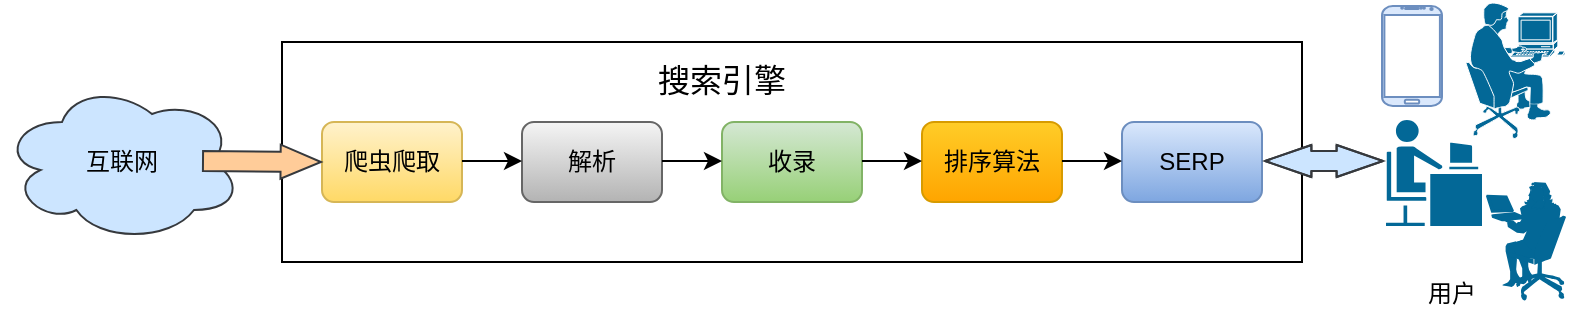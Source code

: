 <mxfile version="21.6.8" type="github">
  <diagram name="第 1 页" id="CiiBRZctD_MiHNb_AMjR">
    <mxGraphModel dx="985" dy="536" grid="1" gridSize="10" guides="1" tooltips="1" connect="1" arrows="1" fold="1" page="1" pageScale="1" pageWidth="827" pageHeight="1169" math="0" shadow="0">
      <root>
        <mxCell id="0" />
        <mxCell id="1" parent="0" />
        <mxCell id="A4mq102dQQTEhhLru-mC-1" value="互联网" style="ellipse;shape=cloud;whiteSpace=wrap;html=1;fillColor=#cce5ff;strokeColor=#36393d;" parent="1" vertex="1">
          <mxGeometry x="10" y="210" width="120" height="80" as="geometry" />
        </mxCell>
        <mxCell id="A4mq102dQQTEhhLru-mC-2" value="" style="rounded=0;whiteSpace=wrap;html=1;" parent="1" vertex="1">
          <mxGeometry x="150" y="190" width="510" height="110" as="geometry" />
        </mxCell>
        <mxCell id="A4mq102dQQTEhhLru-mC-3" value="" style="shape=mxgraph.cisco.people.androgenous_person;sketch=0;html=1;pointerEvents=1;dashed=0;fillColor=#036897;strokeColor=#ffffff;strokeWidth=2;verticalLabelPosition=bottom;verticalAlign=top;align=center;outlineConnect=0;" parent="1" vertex="1">
          <mxGeometry x="701" y="228" width="50" height="55" as="geometry" />
        </mxCell>
        <mxCell id="A4mq102dQQTEhhLru-mC-6" value="" style="shape=mxgraph.cisco.people.pc_man;sketch=0;html=1;pointerEvents=1;dashed=0;fillColor=#036897;strokeColor=#ffffff;strokeWidth=2;verticalLabelPosition=bottom;verticalAlign=top;align=center;outlineConnect=0;" parent="1" vertex="1">
          <mxGeometry x="742" y="170" width="50" height="69" as="geometry" />
        </mxCell>
        <mxCell id="A4mq102dQQTEhhLru-mC-8" value="" style="shape=mxgraph.cisco.people.sitting_woman;sketch=0;html=1;pointerEvents=1;dashed=0;fillColor=#036897;strokeColor=#ffffff;strokeWidth=2;verticalLabelPosition=bottom;verticalAlign=top;align=center;outlineConnect=0;" parent="1" vertex="1">
          <mxGeometry x="752" y="260" width="40" height="60" as="geometry" />
        </mxCell>
        <mxCell id="A4mq102dQQTEhhLru-mC-10" value="爬虫爬取" style="rounded=1;whiteSpace=wrap;html=1;fillColor=#fff2cc;strokeColor=#d6b656;gradientColor=#ffd966;" parent="1" vertex="1">
          <mxGeometry x="170" y="230" width="70" height="40" as="geometry" />
        </mxCell>
        <mxCell id="A4mq102dQQTEhhLru-mC-12" value="解析" style="rounded=1;whiteSpace=wrap;html=1;fillColor=#f5f5f5;strokeColor=#666666;gradientColor=#b3b3b3;" parent="1" vertex="1">
          <mxGeometry x="270" y="230" width="70" height="40" as="geometry" />
        </mxCell>
        <mxCell id="A4mq102dQQTEhhLru-mC-13" value="收录" style="rounded=1;whiteSpace=wrap;html=1;fillColor=#d5e8d4;strokeColor=#82b366;gradientColor=#97d077;" parent="1" vertex="1">
          <mxGeometry x="370" y="230" width="70" height="40" as="geometry" />
        </mxCell>
        <mxCell id="A4mq102dQQTEhhLru-mC-14" value="排序算法" style="rounded=1;whiteSpace=wrap;html=1;fillColor=#ffcd28;strokeColor=#d79b00;gradientColor=#ffa500;" parent="1" vertex="1">
          <mxGeometry x="470" y="230" width="70" height="40" as="geometry" />
        </mxCell>
        <mxCell id="A4mq102dQQTEhhLru-mC-15" value="SERP" style="rounded=1;whiteSpace=wrap;html=1;fillColor=#dae8fc;strokeColor=#6c8ebf;gradientColor=#7ea6e0;" parent="1" vertex="1">
          <mxGeometry x="570" y="230" width="70" height="40" as="geometry" />
        </mxCell>
        <mxCell id="A4mq102dQQTEhhLru-mC-17" value="" style="shape=flexArrow;endArrow=classic;startArrow=classic;html=1;rounded=0;endWidth=5;endSize=7.4;startWidth=5;startSize=7.4;fillColor=#cce5ff;strokeColor=#36393d;" parent="1" edge="1">
          <mxGeometry width="100" height="100" relative="1" as="geometry">
            <mxPoint x="641" y="249.5" as="sourcePoint" />
            <mxPoint x="701" y="249.5" as="targetPoint" />
            <Array as="points">
              <mxPoint x="671" y="249.5" />
            </Array>
          </mxGeometry>
        </mxCell>
        <mxCell id="A4mq102dQQTEhhLru-mC-18" value="" style="shape=flexArrow;endArrow=classic;html=1;rounded=0;endWidth=6;endSize=6.4;exitX=0.94;exitY=0.49;exitDx=0;exitDy=0;exitPerimeter=0;entryX=0;entryY=0.5;entryDx=0;entryDy=0;fillColor=#ffcc99;strokeColor=#36393d;" parent="1" target="A4mq102dQQTEhhLru-mC-10" edge="1">
          <mxGeometry width="50" height="50" relative="1" as="geometry">
            <mxPoint x="110.0" y="249.5" as="sourcePoint" />
            <mxPoint x="157.2" y="249.8" as="targetPoint" />
          </mxGeometry>
        </mxCell>
        <mxCell id="A4mq102dQQTEhhLru-mC-22" value="" style="endArrow=classic;html=1;rounded=0;" parent="1" edge="1">
          <mxGeometry width="50" height="50" relative="1" as="geometry">
            <mxPoint x="240" y="249.5" as="sourcePoint" />
            <mxPoint x="270" y="249.5" as="targetPoint" />
          </mxGeometry>
        </mxCell>
        <mxCell id="A4mq102dQQTEhhLru-mC-25" value="" style="endArrow=classic;html=1;rounded=0;" parent="1" edge="1">
          <mxGeometry width="50" height="50" relative="1" as="geometry">
            <mxPoint x="340" y="249.5" as="sourcePoint" />
            <mxPoint x="370" y="249.5" as="targetPoint" />
          </mxGeometry>
        </mxCell>
        <mxCell id="A4mq102dQQTEhhLru-mC-26" value="" style="endArrow=classic;html=1;rounded=0;" parent="1" edge="1">
          <mxGeometry width="50" height="50" relative="1" as="geometry">
            <mxPoint x="440" y="249.5" as="sourcePoint" />
            <mxPoint x="470" y="249.5" as="targetPoint" />
          </mxGeometry>
        </mxCell>
        <mxCell id="A4mq102dQQTEhhLru-mC-27" value="" style="endArrow=classic;html=1;rounded=0;" parent="1" edge="1">
          <mxGeometry width="50" height="50" relative="1" as="geometry">
            <mxPoint x="540" y="249.5" as="sourcePoint" />
            <mxPoint x="570" y="249.5" as="targetPoint" />
          </mxGeometry>
        </mxCell>
        <mxCell id="A4mq102dQQTEhhLru-mC-29" value="" style="verticalLabelPosition=bottom;verticalAlign=top;html=1;shadow=0;dashed=0;strokeWidth=1;shape=mxgraph.android.phone2;strokeColor=#6c8ebf;fillColor=#dae8fc;fontSize=8;" parent="1" vertex="1">
          <mxGeometry x="700" y="172" width="30" height="50" as="geometry" />
        </mxCell>
        <mxCell id="A4mq102dQQTEhhLru-mC-30" value="用户" style="text;html=1;strokeColor=none;fillColor=none;align=center;verticalAlign=middle;whiteSpace=wrap;rounded=0;" parent="1" vertex="1">
          <mxGeometry x="705" y="306" width="60" height="20" as="geometry" />
        </mxCell>
        <mxCell id="3ekw0mQEJzHZ18O52kSr-1" value="搜索引擎" style="text;html=1;strokeColor=none;fillColor=none;align=center;verticalAlign=middle;whiteSpace=wrap;rounded=0;fontSize=16;" vertex="1" parent="1">
          <mxGeometry x="310" y="194" width="120" height="30" as="geometry" />
        </mxCell>
      </root>
    </mxGraphModel>
  </diagram>
</mxfile>
